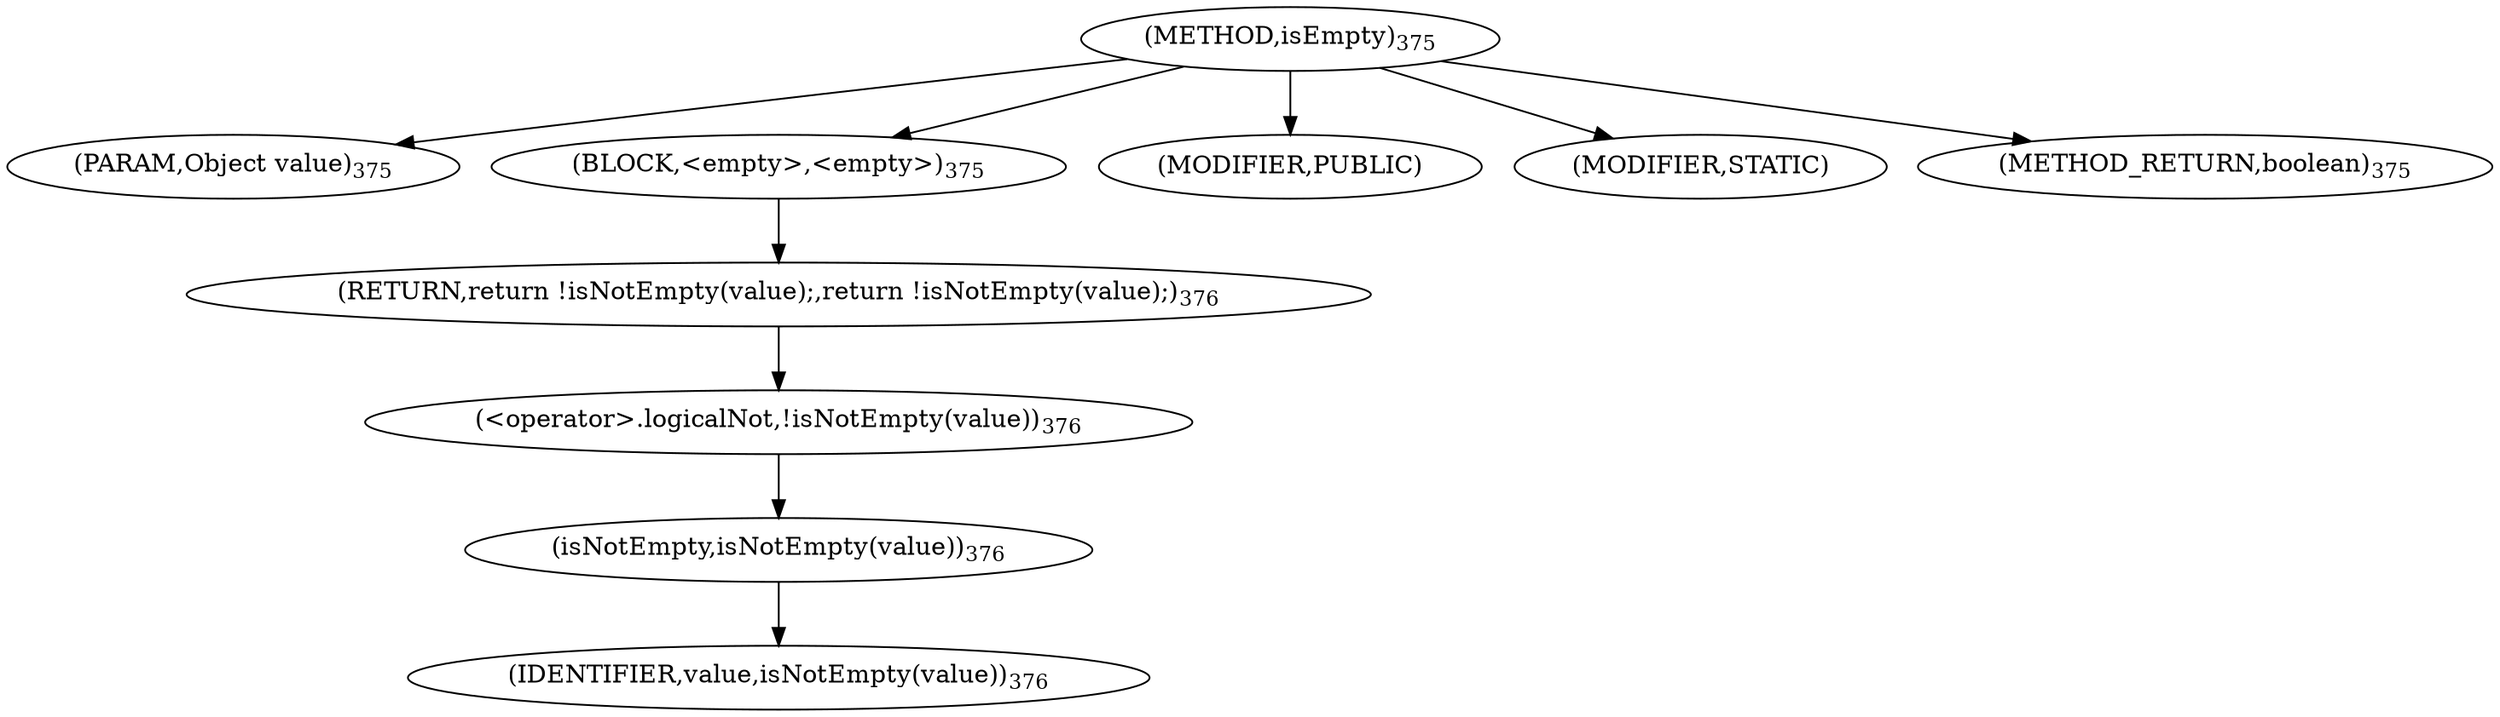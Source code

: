 digraph "isEmpty" {  
"800" [label = <(METHOD,isEmpty)<SUB>375</SUB>> ]
"801" [label = <(PARAM,Object value)<SUB>375</SUB>> ]
"802" [label = <(BLOCK,&lt;empty&gt;,&lt;empty&gt;)<SUB>375</SUB>> ]
"803" [label = <(RETURN,return !isNotEmpty(value);,return !isNotEmpty(value);)<SUB>376</SUB>> ]
"804" [label = <(&lt;operator&gt;.logicalNot,!isNotEmpty(value))<SUB>376</SUB>> ]
"805" [label = <(isNotEmpty,isNotEmpty(value))<SUB>376</SUB>> ]
"806" [label = <(IDENTIFIER,value,isNotEmpty(value))<SUB>376</SUB>> ]
"807" [label = <(MODIFIER,PUBLIC)> ]
"808" [label = <(MODIFIER,STATIC)> ]
"809" [label = <(METHOD_RETURN,boolean)<SUB>375</SUB>> ]
  "800" -> "801" 
  "800" -> "802" 
  "800" -> "807" 
  "800" -> "808" 
  "800" -> "809" 
  "802" -> "803" 
  "803" -> "804" 
  "804" -> "805" 
  "805" -> "806" 
}
